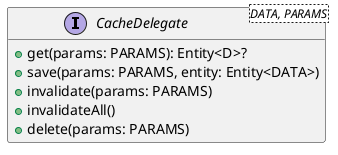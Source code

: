 @startuml
hide empty members
interface CacheDelegate<DATA, PARAMS> {
        +get(params: PARAMS): Entity<D>?
        +save(params: PARAMS, entity: Entity<DATA>)
        +invalidate(params: PARAMS)
        +invalidateAll()
        +delete(params: PARAMS)
}
@enduml